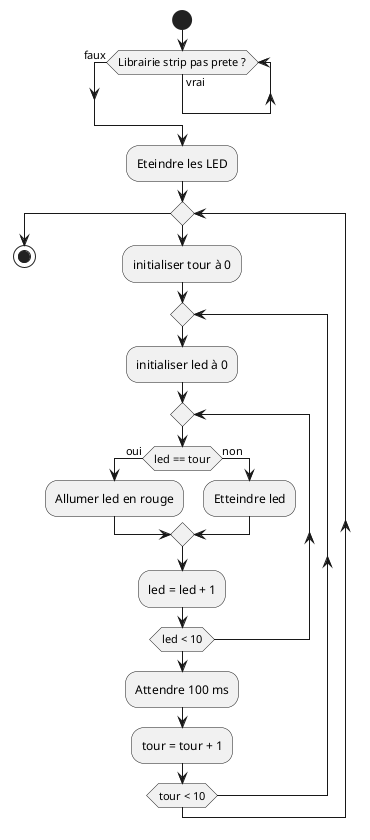 @startuml
start
while (Librairie strip pas prete ?) is (vrai)
endwhile (faux)
:Eteindre les LED;
while()
:initialiser tour à 0;
repeat
:initialiser led à 0;
repeat

if (led == tour) then (oui)
:Allumer led en rouge;
else (non)
:Etteindre led;
endif
:led = led + 1;
repeat while(led < 10)
:Attendre 100 ms;
:tour = tour + 1;
repeat while(tour < 10)
endwhile

stop
@enduml